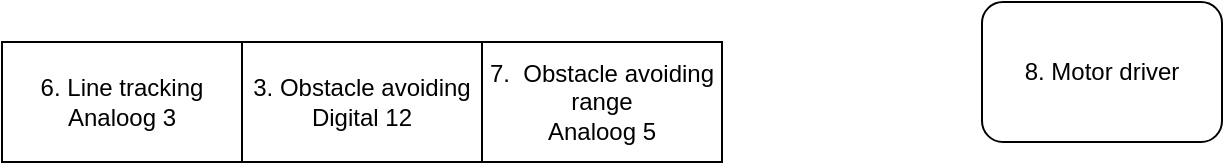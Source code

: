<mxfile version="17.4.0" type="github">
  <diagram id="atjPza35tR8Q2ZRvLUmr" name="Page-1">
    <mxGraphModel dx="1426" dy="826" grid="1" gridSize="10" guides="1" tooltips="1" connect="1" arrows="1" fold="1" page="1" pageScale="1" pageWidth="827" pageHeight="1169" math="0" shadow="0">
      <root>
        <mxCell id="0" />
        <mxCell id="1" parent="0" />
        <mxCell id="jwgFXV7k5ryIXu8Y0rId-26" value="3. Obstacle avoiding&lt;br&gt;Digital 12" style="rounded=0;whiteSpace=wrap;html=1;" vertex="1" parent="1">
          <mxGeometry x="120" y="610" width="120" height="60" as="geometry" />
        </mxCell>
        <mxCell id="jwgFXV7k5ryIXu8Y0rId-27" value="6. Line tracking&lt;br&gt;Analoog 3" style="rounded=0;whiteSpace=wrap;html=1;" vertex="1" parent="1">
          <mxGeometry y="610" width="120" height="60" as="geometry" />
        </mxCell>
        <mxCell id="jwgFXV7k5ryIXu8Y0rId-28" value="7.&amp;nbsp; Obstacle avoiding range&lt;br&gt;Analoog 5" style="whiteSpace=wrap;html=1;" vertex="1" parent="1">
          <mxGeometry x="240" y="610" width="120" height="60" as="geometry" />
        </mxCell>
        <mxCell id="jwgFXV7k5ryIXu8Y0rId-39" value="8. Motor driver" style="rounded=1;whiteSpace=wrap;html=1;" vertex="1" parent="1">
          <mxGeometry x="490" y="590" width="120" height="70" as="geometry" />
        </mxCell>
      </root>
    </mxGraphModel>
  </diagram>
</mxfile>
